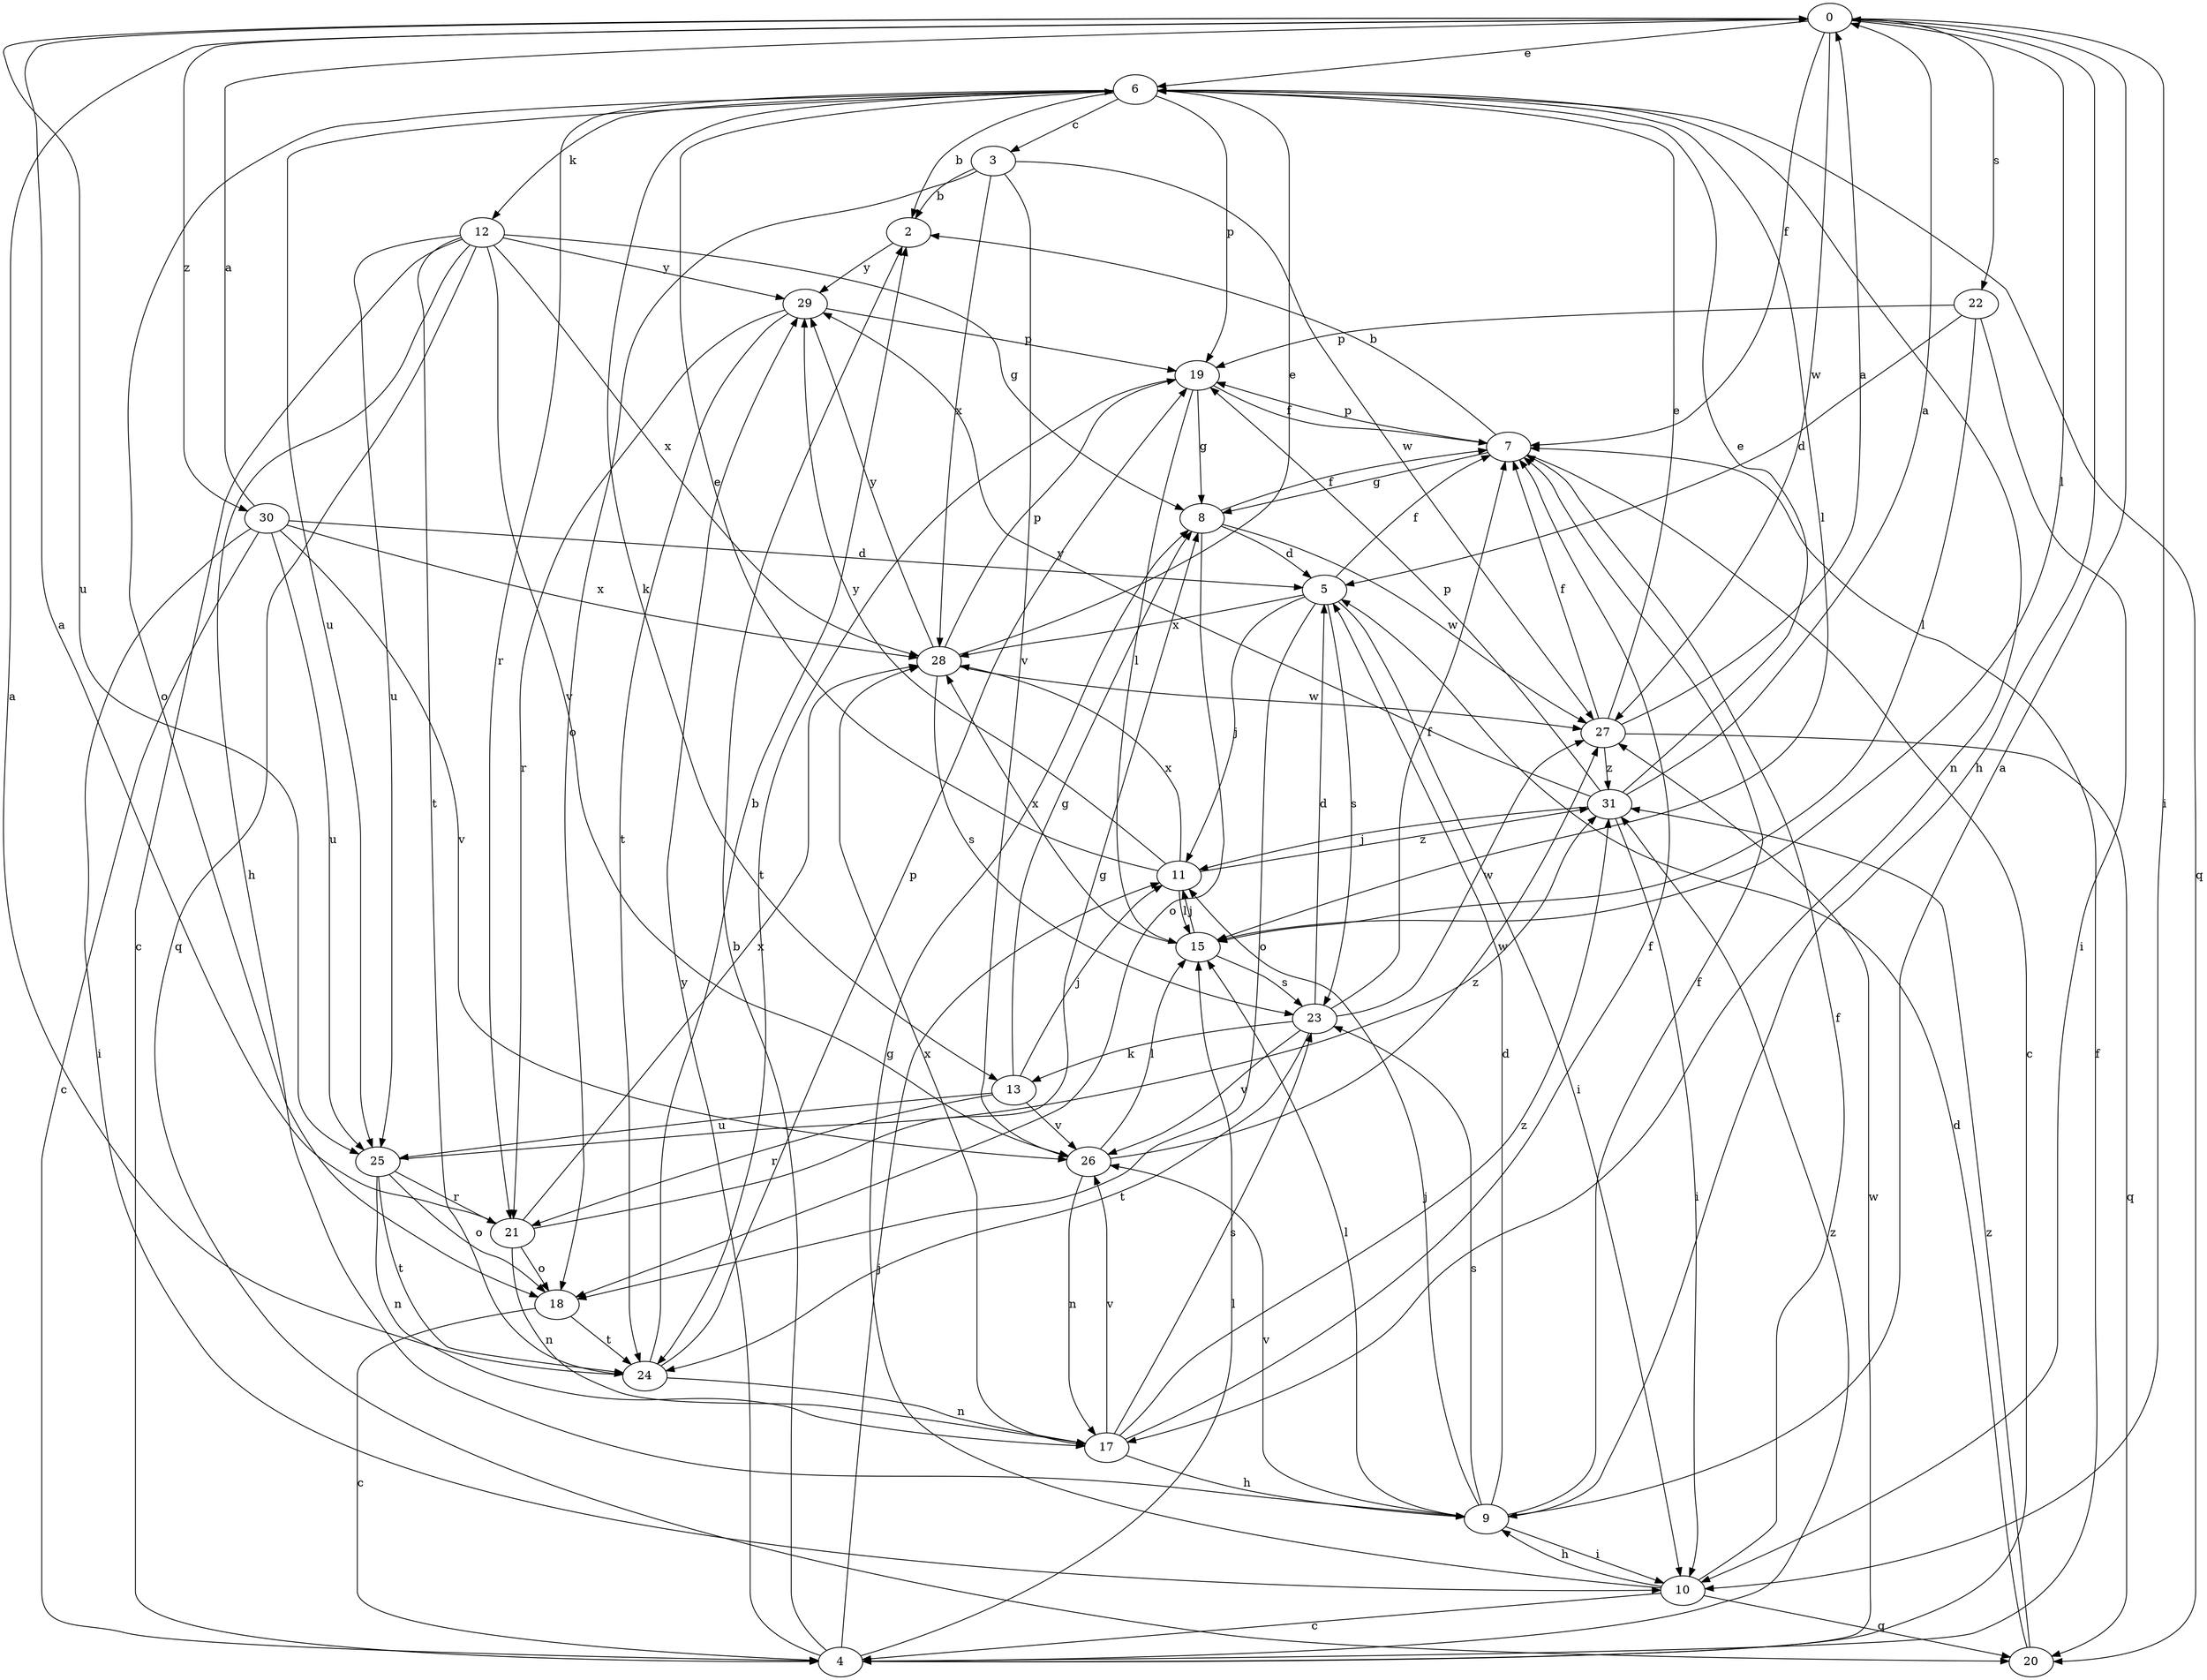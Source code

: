 strict digraph  {
0;
2;
3;
4;
5;
6;
7;
8;
9;
10;
11;
12;
13;
15;
17;
18;
19;
20;
21;
22;
23;
24;
25;
26;
27;
28;
29;
30;
31;
0 -> 6  [label=e];
0 -> 7  [label=f];
0 -> 9  [label=h];
0 -> 10  [label=i];
0 -> 15  [label=l];
0 -> 22  [label=s];
0 -> 25  [label=u];
0 -> 27  [label=w];
0 -> 30  [label=z];
2 -> 29  [label=y];
3 -> 2  [label=b];
3 -> 18  [label=o];
3 -> 26  [label=v];
3 -> 27  [label=w];
3 -> 28  [label=x];
4 -> 2  [label=b];
4 -> 7  [label=f];
4 -> 11  [label=j];
4 -> 15  [label=l];
4 -> 27  [label=w];
4 -> 29  [label=y];
4 -> 31  [label=z];
5 -> 7  [label=f];
5 -> 10  [label=i];
5 -> 11  [label=j];
5 -> 18  [label=o];
5 -> 23  [label=s];
5 -> 28  [label=x];
6 -> 2  [label=b];
6 -> 3  [label=c];
6 -> 12  [label=k];
6 -> 13  [label=k];
6 -> 15  [label=l];
6 -> 17  [label=n];
6 -> 18  [label=o];
6 -> 19  [label=p];
6 -> 20  [label=q];
6 -> 21  [label=r];
6 -> 25  [label=u];
7 -> 2  [label=b];
7 -> 4  [label=c];
7 -> 8  [label=g];
7 -> 19  [label=p];
8 -> 5  [label=d];
8 -> 7  [label=f];
8 -> 18  [label=o];
8 -> 27  [label=w];
9 -> 0  [label=a];
9 -> 5  [label=d];
9 -> 7  [label=f];
9 -> 10  [label=i];
9 -> 11  [label=j];
9 -> 15  [label=l];
9 -> 23  [label=s];
9 -> 26  [label=v];
10 -> 4  [label=c];
10 -> 7  [label=f];
10 -> 8  [label=g];
10 -> 9  [label=h];
10 -> 20  [label=q];
11 -> 6  [label=e];
11 -> 15  [label=l];
11 -> 28  [label=x];
11 -> 29  [label=y];
11 -> 31  [label=z];
12 -> 4  [label=c];
12 -> 8  [label=g];
12 -> 9  [label=h];
12 -> 20  [label=q];
12 -> 24  [label=t];
12 -> 25  [label=u];
12 -> 26  [label=v];
12 -> 28  [label=x];
12 -> 29  [label=y];
13 -> 8  [label=g];
13 -> 11  [label=j];
13 -> 21  [label=r];
13 -> 25  [label=u];
13 -> 26  [label=v];
15 -> 11  [label=j];
15 -> 23  [label=s];
15 -> 28  [label=x];
17 -> 7  [label=f];
17 -> 9  [label=h];
17 -> 23  [label=s];
17 -> 26  [label=v];
17 -> 28  [label=x];
17 -> 31  [label=z];
18 -> 4  [label=c];
18 -> 24  [label=t];
19 -> 7  [label=f];
19 -> 8  [label=g];
19 -> 15  [label=l];
19 -> 24  [label=t];
20 -> 5  [label=d];
20 -> 31  [label=z];
21 -> 0  [label=a];
21 -> 8  [label=g];
21 -> 17  [label=n];
21 -> 18  [label=o];
21 -> 28  [label=x];
22 -> 5  [label=d];
22 -> 10  [label=i];
22 -> 15  [label=l];
22 -> 19  [label=p];
23 -> 5  [label=d];
23 -> 7  [label=f];
23 -> 13  [label=k];
23 -> 24  [label=t];
23 -> 26  [label=v];
23 -> 27  [label=w];
24 -> 0  [label=a];
24 -> 2  [label=b];
24 -> 17  [label=n];
24 -> 19  [label=p];
25 -> 17  [label=n];
25 -> 18  [label=o];
25 -> 21  [label=r];
25 -> 24  [label=t];
25 -> 31  [label=z];
26 -> 15  [label=l];
26 -> 17  [label=n];
26 -> 27  [label=w];
27 -> 0  [label=a];
27 -> 6  [label=e];
27 -> 7  [label=f];
27 -> 20  [label=q];
27 -> 31  [label=z];
28 -> 6  [label=e];
28 -> 19  [label=p];
28 -> 23  [label=s];
28 -> 27  [label=w];
28 -> 29  [label=y];
29 -> 19  [label=p];
29 -> 21  [label=r];
29 -> 24  [label=t];
30 -> 0  [label=a];
30 -> 4  [label=c];
30 -> 5  [label=d];
30 -> 10  [label=i];
30 -> 25  [label=u];
30 -> 26  [label=v];
30 -> 28  [label=x];
31 -> 0  [label=a];
31 -> 6  [label=e];
31 -> 10  [label=i];
31 -> 11  [label=j];
31 -> 19  [label=p];
31 -> 29  [label=y];
}
